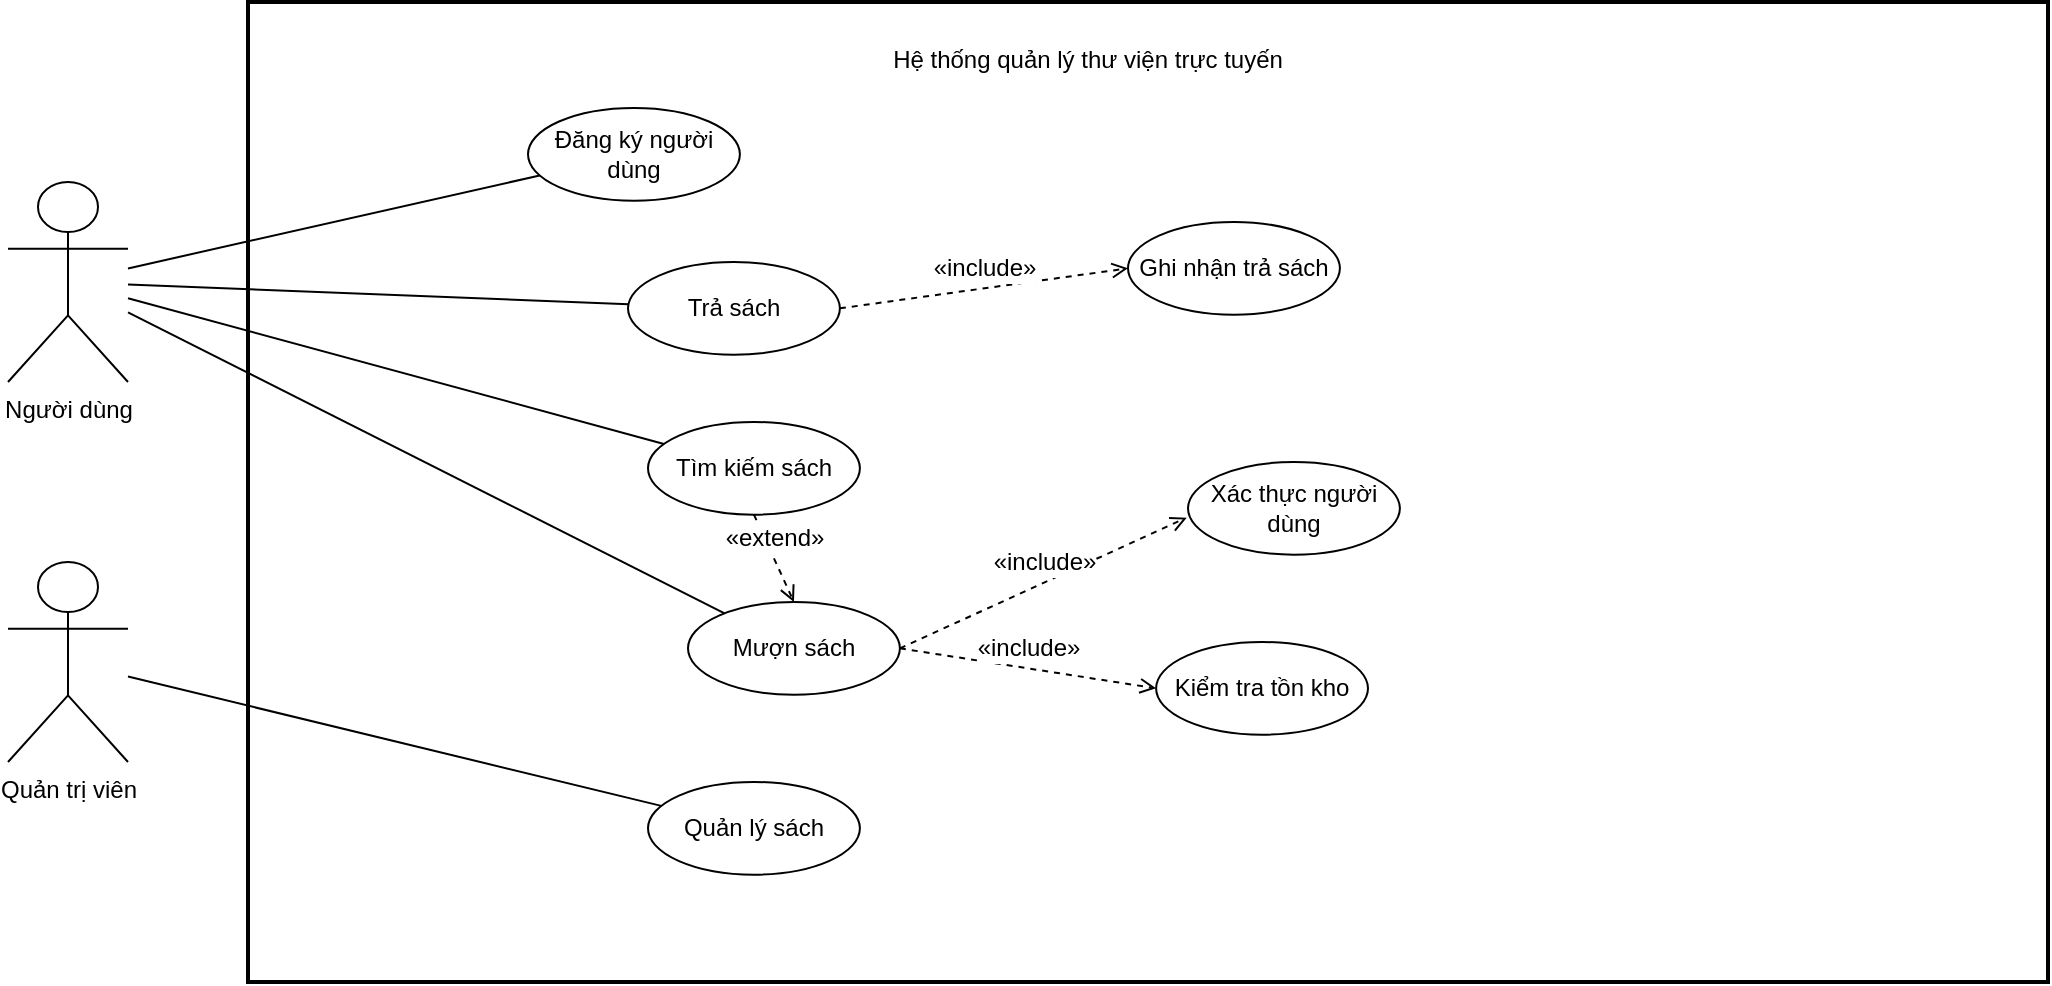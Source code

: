 <mxfile version="28.2.8" pages="2">
  <diagram id="bai6_uc" name="Bai6_UseCase_ThuVien">
    <mxGraphModel dx="1281" dy="561" grid="1" gridSize="10" guides="1" tooltips="1" connect="1" arrows="1" fold="1" page="1" pageScale="1" pageWidth="1400" pageHeight="1200" math="0" shadow="0">
      <root>
        <mxCell id="0" />
        <mxCell id="1" parent="0" />
        <mxCell id="actor_user" value="Người dùng" style="shape=umlActor;verticalLabelPosition=bottom;verticalAlign=top;html=1;" parent="1" vertex="1">
          <mxGeometry x="70" y="200" width="60" height="100" as="geometry" />
        </mxCell>
        <mxCell id="actor_admin" value="Quản trị viên" style="shape=umlActor;verticalLabelPosition=bottom;verticalAlign=top;html=1;" parent="1" vertex="1">
          <mxGeometry x="70" y="390" width="60" height="100" as="geometry" />
        </mxCell>
        <mxCell id="sysBoundary" value="" style="shape=rectangle;whiteSpace=wrap;html=1;strokeWidth=2;rounded=0;" parent="1" vertex="1">
          <mxGeometry x="190" y="110" width="900" height="490" as="geometry" />
        </mxCell>
        <mxCell id="sysTitle" value="Hệ thống quản lý thư viện trực tuyến" style="text;html=1;align=center;verticalAlign=middle;whiteSpace=wrap;rounded=0;" parent="sysBoundary" vertex="1">
          <mxGeometry x="280" y="16.333" width="280" height="24.5" as="geometry" />
        </mxCell>
        <mxCell id="uc_dangky" value="Đăng ký người dùng" style="ellipse;whiteSpace=wrap;html=1;aspect=fixed;" parent="sysBoundary" vertex="1">
          <mxGeometry x="140" y="52.971" width="105.946" height="46.351" as="geometry" />
        </mxCell>
        <mxCell id="uc_timkiem" value="Tìm kiếm sách" style="ellipse;whiteSpace=wrap;html=1;aspect=fixed;" parent="sysBoundary" vertex="1">
          <mxGeometry x="200" y="209.999" width="105.946" height="46.351" as="geometry" />
        </mxCell>
        <mxCell id="uc_muon" value="Mượn sách" style="ellipse;whiteSpace=wrap;html=1;aspect=fixed;" parent="sysBoundary" vertex="1">
          <mxGeometry x="220" y="299.996" width="105.946" height="46.351" as="geometry" />
        </mxCell>
        <mxCell id="uc_tra" value="Trả sách" style="ellipse;whiteSpace=wrap;html=1;aspect=fixed;" parent="sysBoundary" vertex="1">
          <mxGeometry x="190" y="130.004" width="105.946" height="46.351" as="geometry" />
        </mxCell>
        <mxCell id="uc_quanly" value="Quản lý sách" style="ellipse;whiteSpace=wrap;html=1;aspect=fixed;" parent="sysBoundary" vertex="1">
          <mxGeometry x="200" y="389.997" width="105.946" height="46.351" as="geometry" />
        </mxCell>
        <mxCell id="uc_xacthuc" value="Xác thực người dùng" style="ellipse;whiteSpace=wrap;html=1;aspect=fixed;" parent="sysBoundary" vertex="1">
          <mxGeometry x="470" y="230.005" width="105.946" height="46.351" as="geometry" />
        </mxCell>
        <mxCell id="uc_kiemtra" value="Kiểm tra tồn kho" style="ellipse;whiteSpace=wrap;html=1;aspect=fixed;" parent="sysBoundary" vertex="1">
          <mxGeometry x="454.05" y="320.003" width="105.946" height="46.351" as="geometry" />
        </mxCell>
        <mxCell id="uc_ghinhantra" value="Ghi nhận trả sách" style="ellipse;whiteSpace=wrap;html=1;aspect=fixed;" parent="sysBoundary" vertex="1">
          <mxGeometry x="440" y="110.004" width="105.946" height="46.351" as="geometry" />
        </mxCell>
        <mxCell id="include_xacthuc_muon" value="«include»" style="endArrow=open;dashed=1;html=1;fontSize=12;labelBackgroundColor=#ffffff;exitX=1;exitY=0.5;exitDx=0;exitDy=0;entryX=-0.006;entryY=0.6;entryDx=0;entryDy=0;entryPerimeter=0;" parent="sysBoundary" source="uc_muon" target="uc_xacthuc" edge="1">
          <mxGeometry width="160" relative="1" as="geometry">
            <mxPoint x="400" y="387.917" as="sourcePoint" />
            <mxPoint x="800" y="191.917" as="targetPoint" />
            <mxPoint y="-10" as="offset" />
          </mxGeometry>
        </mxCell>
        <mxCell id="include_kiemtra_muon" value="«include»" style="endArrow=open;dashed=1;html=1;fontSize=12;labelBackgroundColor=#ffffff;exitX=1;exitY=0.5;exitDx=0;exitDy=0;entryX=0;entryY=0.5;entryDx=0;entryDy=0;" parent="sysBoundary" source="uc_muon" target="uc_kiemtra" edge="1">
          <mxGeometry width="160" relative="1" as="geometry">
            <mxPoint x="400" y="387.917" as="sourcePoint" />
            <mxPoint x="800" y="289.917" as="targetPoint" />
            <mxPoint y="-10" as="offset" />
          </mxGeometry>
        </mxCell>
        <mxCell id="include_ghinhantra_tra" value="«include»" style="endArrow=open;dashed=1;html=1;fontSize=12;labelBackgroundColor=#ffffff;exitX=1;exitY=0.5;exitDx=0;exitDy=0;entryX=0;entryY=0.5;entryDx=0;entryDy=0;" parent="sysBoundary" source="uc_tra" target="uc_ghinhantra" edge="1">
          <mxGeometry width="160" relative="1" as="geometry">
            <mxPoint x="400" y="485.917" as="sourcePoint" />
            <mxPoint x="800" y="387.917" as="targetPoint" />
            <mxPoint y="-10" as="offset" />
          </mxGeometry>
        </mxCell>
        <mxCell id="extend_timkiem_muon" value="«extend»" style="endArrow=open;dashed=1;html=1;fontSize=12;labelBackgroundColor=#ffffff;exitX=0.5;exitY=1;exitDx=0;exitDy=0;entryX=0.5;entryY=0;entryDx=0;entryDy=0;" parent="sysBoundary" source="uc_timkiem" target="uc_muon" edge="1">
          <mxGeometry width="160" relative="1" as="geometry">
            <mxPoint x="380" y="289.917" as="sourcePoint" />
            <mxPoint x="380" y="387.917" as="targetPoint" />
            <mxPoint y="-10" as="offset" />
          </mxGeometry>
        </mxCell>
        <mxCell id="assoc_user_dangky" style="endArrow=none;html=1;" parent="1" source="actor_user" target="uc_dangky" edge="1">
          <mxGeometry relative="1" as="geometry" />
        </mxCell>
        <mxCell id="assoc_user_timkiem" style="endArrow=none;html=1;" parent="1" source="actor_user" target="uc_timkiem" edge="1">
          <mxGeometry relative="1" as="geometry" />
        </mxCell>
        <mxCell id="assoc_user_muon" style="endArrow=none;html=1;" parent="1" source="actor_user" target="uc_muon" edge="1">
          <mxGeometry relative="1" as="geometry" />
        </mxCell>
        <mxCell id="assoc_user_tra" style="endArrow=none;html=1;" parent="1" source="actor_user" target="uc_tra" edge="1">
          <mxGeometry relative="1" as="geometry" />
        </mxCell>
        <mxCell id="assoc_admin_quanly" style="endArrow=none;html=1;" parent="1" source="actor_admin" target="uc_quanly" edge="1">
          <mxGeometry relative="1" as="geometry" />
        </mxCell>
      </root>
    </mxGraphModel>
  </diagram>
  <diagram id="bai6_cd" name="Bai6_ClassDiagram_ThuVien">
    <mxGraphModel dx="1422" dy="794" grid="1" gridSize="10" guides="1" tooltips="1" connect="1" arrows="1" fold="1" page="1" pageScale="1" pageWidth="1400" pageHeight="1200" math="0" shadow="0">
      <root>
        <mxCell id="0" />
        <mxCell id="1" parent="0" />
        <mxCell id="class_nguoidung" value="Người dùng" style="swimlane;fontStyle=1;align=center;verticalAlign=top;childLayout=stackLayout;horizontal=1;startSize=26;horizontalStack=0;resizeParent=1;resizeParentMax=0;resizeLast=0;collapsible=1;marginBottom=0;whiteSpace=wrap;html=1;" vertex="1" parent="1">
          <mxGeometry x="100" y="100" width="200" height="234" as="geometry" />
        </mxCell>
        <mxCell id="attr_nguoidung_1" value="- maNguoiDung: String" style="text;strokeColor=none;fillColor=none;align=left;verticalAlign=top;spacingLeft=4;spacingRight=4;overflow=hidden;rotatable=0;points=[[0,0.5],[1,0.5]];portConstraint=eastwest;whiteSpace=wrap;html=1;" vertex="1" parent="class_nguoidung">
          <mxGeometry y="26" width="200" height="26" as="geometry" />
        </mxCell>
        <mxCell id="attr_nguoidung_2" value="- hoTen: String" style="text;strokeColor=none;fillColor=none;align=left;verticalAlign=top;spacingLeft=4;spacingRight=4;overflow=hidden;rotatable=0;points=[[0,0.5],[1,0.5]];portConstraint=eastwest;whiteSpace=wrap;html=1;" vertex="1" parent="class_nguoidung">
          <mxGeometry y="52" width="200" height="26" as="geometry" />
        </mxCell>
        <mxCell id="attr_nguoidung_3" value="- email: String" style="text;strokeColor=none;fillColor=none;align=left;verticalAlign=top;spacingLeft=4;spacingRight=4;overflow=hidden;rotatable=0;points=[[0,0.5],[1,0.5]];portConstraint=eastwest;whiteSpace=wrap;html=1;" vertex="1" parent="class_nguoidung">
          <mxGeometry y="78" width="200" height="26" as="geometry" />
        </mxCell>
        <mxCell id="attr_nguoidung_4" value="- soDienThoai: String" style="text;strokeColor=none;fillColor=none;align=left;verticalAlign=top;spacingLeft=4;spacingRight=4;overflow=hidden;rotatable=0;points=[[0,0.5],[1,0.5]];portConstraint=eastwest;whiteSpace=wrap;html=1;" vertex="1" parent="class_nguoidung">
          <mxGeometry y="104" width="200" height="26" as="geometry" />
        </mxCell>
        <mxCell id="line_nguoidung" value="" style="line;strokeWidth=1;fillColor=none;align=left;verticalAlign=middle;spacingTop=-1;spacingLeft=3;spacingRight=3;rotatable=0;labelPosition=right;points=[];portConstraint=eastwest;strokeColor=inherit;" vertex="1" parent="class_nguoidung">
          <mxGeometry y="130" width="200" height="8" as="geometry" />
        </mxCell>
        <mxCell id="method_nguoidung_1" value="+ timKiemSach(): void" style="text;strokeColor=none;fillColor=none;align=left;verticalAlign=top;spacingLeft=4;spacingRight=4;overflow=hidden;rotatable=0;points=[[0,0.5],[1,0.5]];portConstraint=eastwest;whiteSpace=wrap;html=1;" vertex="1" parent="class_nguoidung">
          <mxGeometry y="138" width="200" height="26" as="geometry" />
        </mxCell>
        <mxCell id="method_nguoidung_2" value="+ muonSach(): boolean" style="text;strokeColor=none;fillColor=none;align=left;verticalAlign=top;spacingLeft=4;spacingRight=4;overflow=hidden;rotatable=0;points=[[0,0.5],[1,0.5]];portConstraint=eastwest;whiteSpace=wrap;html=1;" vertex="1" parent="class_nguoidung">
          <mxGeometry y="164" width="200" height="26" as="geometry" />
        </mxCell>
        <mxCell id="method_nguoidung_3" value="+ traSach(): boolean" style="text;strokeColor=none;fillColor=none;align=left;verticalAlign=top;spacingLeft=4;spacingRight=4;overflow=hidden;rotatable=0;points=[[0,0.5],[1,0.5]];portConstraint=eastwest;whiteSpace=wrap;html=1;" vertex="1" parent="class_nguoidung">
          <mxGeometry y="190" width="200" height="26" as="geometry" />
        </mxCell>
        <mxCell id="method_nguoidung_4" value="+ xemLichSuMuon(): void" style="text;strokeColor=none;fillColor=none;align=left;verticalAlign=top;spacingLeft=4;spacingRight=4;overflow=hidden;rotatable=0;points=[[0,0.5],[1,0.5]];portConstraint=eastwest;whiteSpace=wrap;html=1;" vertex="1" parent="class_nguoidung">
          <mxGeometry y="216" width="200" height="26" as="geometry" />
        </mxCell>
        <mxCell id="class_sach" value="Sách" style="swimlane;fontStyle=1;align=center;verticalAlign=top;childLayout=stackLayout;horizontal=1;startSize=26;horizontalStack=0;resizeParent=1;resizeParentMax=0;resizeLast=0;collapsible=1;marginBottom=0;whiteSpace=wrap;html=1;" vertex="1" parent="1">
          <mxGeometry x="400" y="100" width="200" height="182" as="geometry" />
        </mxCell>
        <mxCell id="attr_sach_1" value="- maSach: String" style="text;strokeColor=none;fillColor=none;align=left;verticalAlign=top;spacingLeft=4;spacingRight=4;overflow=hidden;rotatable=0;points=[[0,0.5],[1,0.5]];portConstraint=eastwest;whiteSpace=wrap;html=1;" vertex="1" parent="class_sach">
          <mxGeometry y="26" width="200" height="26" as="geometry" />
        </mxCell>
        <mxCell id="attr_sach_2" value="- tenSach: String" style="text;strokeColor=none;fillColor=none;align=left;verticalAlign=top;spacingLeft=4;spacingRight=4;overflow=hidden;rotatable=0;points=[[0,0.5],[1,0.5]];portConstraint=eastwest;whiteSpace=wrap;html=1;" vertex="1" parent="class_sach">
          <mxGeometry y="52" width="200" height="26" as="geometry" />
        </mxCell>
        <mxCell id="attr_sach_3" value="- tacGia: String" style="text;strokeColor=none;fillColor=none;align=left;verticalAlign=top;spacingLeft=4;spacingRight=4;overflow=hidden;rotatable=0;points=[[0,0.5],[1,0.5]];portConstraint=eastwest;whiteSpace=wrap;html=1;" vertex="1" parent="class_sach">
          <mxGeometry y="78" width="200" height="26" as="geometry" />
        </mxCell>
        <mxCell id="attr_sach_4" value="- soLuongConLai: int" style="text;strokeColor=none;fillColor=none;align=left;verticalAlign=top;spacingLeft=4;spacingRight=4;overflow=hidden;rotatable=0;points=[[0,0.5],[1,0.5]];portConstraint=eastwest;whiteSpace=wrap;html=1;" vertex="1" parent="class_sach">
          <mxGeometry y="104" width="200" height="26" as="geometry" />
        </mxCell>
        <mxCell id="line_sach" value="" style="line;strokeWidth=1;fillColor=none;align=left;verticalAlign=middle;spacingTop=-1;spacingLeft=3;spacingRight=3;rotatable=0;labelPosition=right;points=[];portConstraint=eastwest;strokeColor=inherit;" vertex="1" parent="class_sach">
          <mxGeometry y="130" width="200" height="8" as="geometry" />
        </mxCell>
        <mxCell id="method_sach_1" value="+ kiemTraTonKho(): boolean" style="text;strokeColor=none;fillColor=none;align=left;verticalAlign=top;spacingLeft=4;spacingRight=4;overflow=hidden;rotatable=0;points=[[0,0.5],[1,0.5]];portConstraint=eastwest;whiteSpace=wrap;html=1;" vertex="1" parent="class_sach">
          <mxGeometry y="138" width="200" height="26" as="geometry" />
        </mxCell>
        <mxCell id="method_sach_2" value="+ capNhatSoLuong(): void" style="text;strokeColor=none;fillColor=none;align=left;verticalAlign=top;spacingLeft=4;spacingRight=4;overflow=hidden;rotatable=0;points=[[0,0.5],[1,0.5]];portConstraint=eastwest;whiteSpace=wrap;html=1;" vertex="1" parent="class_sach">
          <mxGeometry y="164" width="200" height="26" as="geometry" />
        </mxCell>
        <mxCell id="class_phieumuon" value="Phiếu mượn" style="swimlane;fontStyle=1;align=center;verticalAlign=top;childLayout=stackLayout;horizontal=1;startSize=26;horizontalStack=0;resizeParent=1;resizeParentMax=0;resizeLast=0;collapsible=1;marginBottom=0;whiteSpace=wrap;html=1;" vertex="1" parent="1">
          <mxGeometry x="100" y="400" width="200" height="182" as="geometry" />
        </mxCell>
        <mxCell id="attr_phieumuon_1" value="- maPhieuMuon: String" style="text;strokeColor=none;fillColor=none;align=left;verticalAlign=top;spacingLeft=4;spacingRight=4;overflow=hidden;rotatable=0;points=[[0,0.5],[1,0.5]];portConstraint=eastwest;whiteSpace=wrap;html=1;" vertex="1" parent="class_phieumuon">
          <mxGeometry y="26" width="200" height="26" as="geometry" />
        </mxCell>
        <mxCell id="attr_phieumuon_2" value="- ngayMuon: Date" style="text;strokeColor=none;fillColor=none;align=left;verticalAlign=top;spacingLeft=4;spacingRight=4;overflow=hidden;rotatable=0;points=[[0,0.5],[1,0.5]];portConstraint=eastwest;whiteSpace=wrap;html=1;" vertex="1" parent="class_phieumuon">
          <mxGeometry y="52" width="200" height="26" as="geometry" />
        </mxCell>
        <mxCell id="attr_phieumuon_3" value="- ngayHenTra: Date" style="text;strokeColor=none;fillColor=none;align=left;verticalAlign=top;spacingLeft=4;spacingRight=4;overflow=hidden;rotatable=0;points=[[0,0.5],[1,0.5]];portConstraint=eastwest;whiteSpace=wrap;html=1;" vertex="1" parent="class_phieumuon">
          <mxGeometry y="78" width="200" height="26" as="geometry" />
        </mxCell>
        <mxCell id="attr_phieumuon_4" value="- trangThai: String" style="text;strokeColor=none;fillColor=none;align=left;verticalAlign=top;spacingLeft=4;spacingRight=4;overflow=hidden;rotatable=0;points=[[0,0.5],[1,0.5]];portConstraint=eastwest;whiteSpace=wrap;html=1;" vertex="1" parent="class_phieumuon">
          <mxGeometry y="104" width="200" height="26" as="geometry" />
        </mxCell>
        <mxCell id="line_phieumuon" value="" style="line;strokeWidth=1;fillColor=none;align=left;verticalAlign=middle;spacingTop=-1;spacingLeft=3;spacingRight=3;rotatable=0;labelPosition=right;points=[];portConstraint=eastwest;strokeColor=inherit;" vertex="1" parent="class_phieumuon">
          <mxGeometry y="130" width="200" height="8" as="geometry" />
        </mxCell>
        <mxCell id="method_phieumuon_1" value="+ taoPhieuMuon(): boolean" style="text;strokeColor=none;fillColor=none;align=left;verticalAlign=top;spacingLeft=4;spacingRight=4;overflow=hidden;rotatable=0;points=[[0,0.5],[1,0.5]];portConstraint=eastwest;whiteSpace=wrap;html=1;" vertex="1" parent="class_phieumuon">
          <mxGeometry y="138" width="200" height="26" as="geometry" />
        </mxCell>
        <mxCell id="method_phieumuon_2" value="+ capNhatTrangThai(): void" style="text;strokeColor=none;fillColor=none;align=left;verticalAlign=top;spacingLeft=4;spacingRight=4;overflow=hidden;rotatable=0;points=[[0,0.5],[1,0.5]];portConstraint=eastwest;whiteSpace=wrap;html=1;" vertex="1" parent="class_phieumuon">
          <mxGeometry y="164" width="200" height="26" as="geometry" />
        </mxCell>
        <mxCell id="class_chitietmuon" value="Chi tiết mượn" style="swimlane;fontStyle=1;align=center;verticalAlign=top;childLayout=stackLayout;horizontal=1;startSize=26;horizontalStack=0;resizeParent=1;resizeParentMax=0;resizeLast=0;collapsible=1;marginBottom=0;whiteSpace=wrap;html=1;" vertex="1" parent="1">
          <mxGeometry x="400" y="400" width="200" height="104" as="geometry" />
        </mxCell>
        <mxCell id="attr_chitietmuon_1" value="- maChiTiet: String" style="text;strokeColor=none;fillColor=none;align=left;verticalAlign=top;spacingLeft=4;spacingRight=4;overflow=hidden;rotatable=0;points=[[0,0.5],[1,0.5]];portConstraint=eastwest;whiteSpace=wrap;html=1;" vertex="1" parent="class_chitietmuon">
          <mxGeometry y="26" width="200" height="26" as="geometry" />
        </mxCell>
        <mxCell id="attr_chitietmuon_2" value="- soLuong: int" style="text;strokeColor=none;fillColor=none;align=left;verticalAlign=top;spacingLeft=4;spacingRight=4;overflow=hidden;rotatable=0;points=[[0,0.5],[1,0.5]];portConstraint=eastwest;whiteSpace=wrap;html=1;" vertex="1" parent="class_chitietmuon">
          <mxGeometry y="52" width="200" height="26" as="geometry" />
        </mxCell>
        <mxCell id="line_chitietmuon" value="" style="line;strokeWidth=1;fillColor=none;align=left;verticalAlign=middle;spacingTop=-1;spacingLeft=3;spacingRight=3;rotatable=0;labelPosition=right;points=[];portConstraint=eastwest;strokeColor=inherit;" vertex="1" parent="class_chitietmuon">
          <mxGeometry y="78" width="200" height="8" as="geometry" />
        </mxCell>
        <mxCell id="method_chitietmuon_1" value="+ themChiTiet(): boolean" style="text;strokeColor=none;fillColor=none;align=left;verticalAlign=top;spacingLeft=4;spacingRight=4;overflow=hidden;rotatable=0;points=[[0,0.5],[1,0.5]];portConstraint=eastwest;whiteSpace=wrap;html=1;" vertex="1" parent="class_chitietmuon">
          <mxGeometry y="86" width="200" height="26" as="geometry" />
        </mxCell>
        <mxCell id="class_quantrivien" value="Quản trị viên" style="swimlane;fontStyle=1;align=center;verticalAlign=top;childLayout=stackLayout;horizontal=1;startSize=26;horizontalStack=0;resizeParent=1;resizeParentMax=0;resizeLast=0;collapsible=1;marginBottom=0;whiteSpace=wrap;html=1;" vertex="1" parent="1">
          <mxGeometry x="700" y="100" width="200" height="208" as="geometry" />
        </mxCell>
        <mxCell id="attr_quantrivien_1" value="- maAdmin: String" style="text;strokeColor=none;fillColor=none;align=left;verticalAlign=top;spacingLeft=4;spacingRight=4;overflow=hidden;rotatable=0;points=[[0,0.5],[1,0.5]];portConstraint=eastwest;whiteSpace=wrap;html=1;" vertex="1" parent="class_quantrivien">
          <mxGeometry y="26" width="200" height="26" as="geometry" />
        </mxCell>
        <mxCell id="attr_quantrivien_2" value="- tenAdmin: String" style="text;strokeColor=none;fillColor=none;align=left;verticalAlign=top;spacingLeft=4;spacingRight=4;overflow=hidden;rotatable=0;points=[[0,0.5],[1,0.5]];portConstraint=eastwest;whiteSpace=wrap;html=1;" vertex="1" parent="class_quantrivien">
          <mxGeometry y="52" width="200" height="26" as="geometry" />
        </mxCell>
        <mxCell id="attr_quantrivien_3" value="- quyenHan: String" style="text;strokeColor=none;fillColor=none;align=left;verticalAlign=top;spacingLeft=4;spacingRight=4;overflow=hidden;rotatable=0;points=[[0,0.5],[1,0.5]];portConstraint=eastwest;whiteSpace=wrap;html=1;" vertex="1" parent="class_quantrivien">
          <mxGeometry y="78" width="200" height="26" as="geometry" />
        </mxCell>
        <mxCell id="line_quantrivien" value="" style="line;strokeWidth=1;fillColor=none;align=left;verticalAlign=middle;spacingTop=-1;spacingLeft=3;spacingRight=3;rotatable=0;labelPosition=right;points=[];portConstraint=eastwest;strokeColor=inherit;" vertex="1" parent="class_quantrivien">
          <mxGeometry y="104" width="200" height="8" as="geometry" />
        </mxCell>
        <mxCell id="method_quantrivien_1" value="+ themSach(): boolean" style="text;strokeColor=none;fillColor=none;align=left;verticalAlign=top;spacingLeft=4;spacingRight=4;overflow=hidden;rotatable=0;points=[[0,0.5],[1,0.5]];portConstraint=eastwest;whiteSpace=wrap;html=1;" vertex="1" parent="class_quantrivien">
          <mxGeometry y="112" width="200" height="26" as="geometry" />
        </mxCell>
        <mxCell id="method_quantrivien_2" value="+ suaSach(): boolean" style="text;strokeColor=none;fillColor=none;align=left;verticalAlign=top;spacingLeft=4;spacingRight=4;overflow=hidden;rotatable=0;points=[[0,0.5],[1,0.5]];portConstraint=eastwest;whiteSpace=wrap;html=1;" vertex="1" parent="class_quantrivien">
          <mxGeometry y="138" width="200" height="26" as="geometry" />
        </mxCell>
        <mxCell id="method_quantrivien_3" value="+ xoaSach(): boolean" style="text;strokeColor=none;fillColor=none;align=left;verticalAlign=top;spacingLeft=4;spacingRight=4;overflow=hidden;rotatable=0;points=[[0,0.5],[1,0.5]];portConstraint=eastwest;whiteSpace=wrap;html=1;" vertex="1" parent="class_quantrivien">
          <mxGeometry y="164" width="200" height="26" as="geometry" />
        </mxCell>
        <mxCell id="method_quantrivien_4" value="+ xemDanhSachSach(): void" style="text;strokeColor=none;fillColor=none;align=left;verticalAlign=top;spacingLeft=4;spacingRight=4;overflow=hidden;rotatable=0;points=[[0,0.5],[1,0.5]];portConstraint=eastwest;whiteSpace=wrap;html=1;" vertex="1" parent="class_quantrivien">
          <mxGeometry y="190" width="200" height="26" as="geometry" />
        </mxCell>
        <mxCell id="rel_nguoidung_phieumuon" value="" style="endArrow=block;endSize=16;endFill=0;html=1;rounded=0;exitX=0.5;exitY=1;exitDx=0;exitDy=0;entryX=0.5;entryY=0;entryDx=0;entryDy=0;" parent="1" source="class_nguoidung" target="class_phieumuon" edge="1">
          <mxGeometry width="160" relative="1" as="geometry">
            <mxPoint x="220" y="360" as="sourcePoint" />
            <mxPoint x="220" y="480" as="targetPoint" />
          </mxGeometry>
        </mxCell>
        <mxCell id="label_nguoidung_phieumuon" value="1" style="edgeLabel;html=1;align=center;verticalAlign=middle;resizable=0;points=[];" parent="rel_nguoidung_phieumuon" vertex="1" connectable="0">
          <mxGeometry x="-0.2" y="1" relative="1" as="geometry">
            <mxPoint x="15" y="-5" as="offset" />
          </mxGeometry>
        </mxCell>
        <mxCell id="label_nguoidung_phieumuon_multi" value="*" style="edgeLabel;html=1;align=center;verticalAlign=middle;resizable=0;points=[];" parent="rel_nguoidung_phieumuon" vertex="1" connectable="0">
          <mxGeometry x="-0.1" y="-1" relative="1" as="geometry">
            <mxPoint x="25" y="-5" as="offset" />
          </mxGeometry>
        </mxCell>
        <mxCell id="rel_phieumuon_chitietmuon" value="" style="endArrow=diamond;endSize=16;endFill=0;html=1;rounded=0;exitX=1;exitY=0.5;exitDx=0;exitDy=0;entryX=0;entryY=0.5;entryDx=0;entryDy=0;" parent="1" source="class_phieumuon" target="class_chitietmuon" edge="1">
          <mxGeometry width="160" relative="1" as="geometry">
            <mxPoint x="340" y="600" as="sourcePoint" />
            <mxPoint x="480" y="570" as="targetPoint" />
          </mxGeometry>
        </mxCell>
        <mxCell id="label_phieumuon_chitietmuon" value="1" style="edgeLabel;html=1;align=center;verticalAlign=middle;resizable=0;points=[];" parent="rel_phieumuon_chitietmuon" vertex="1" connectable="0">
          <mxGeometry x="-0.2" y="1" relative="1" as="geometry">
            <mxPoint x="-15" y="-5" as="offset" />
          </mxGeometry>
        </mxCell>
        <mxCell id="label_phieumuon_chitietmuon_multi" value="1..*" style="edgeLabel;html=1;align=center;verticalAlign=middle;resizable=0;points=[];" parent="rel_phieumuon_chitietmuon" vertex="1" connectable="0">
          <mxGeometry x="-0.1" y="-1" relative="1" as="geometry">
            <mxPoint x="25" y="-5" as="offset" />
          </mxGeometry>
        </mxCell>
        <mxCell id="rel_chitietmuon_sach" value="" style="endArrow=block;endSize=16;endFill=0;html=1;rounded=0;exitX=0.5;exitY=0;exitDx=0;exitDy=0;entryX=0.5;entryY=1;entryDx=0;entryDy=0;" parent="1" source="class_chitietmuon" target="class_sach" edge="1">
          <mxGeometry width="160" relative="1" as="geometry">
            <mxPoint x="600" y="480" as="sourcePoint" />
            <mxPoint x="600" y="360" as="targetPoint" />
          </mxGeometry>
        </mxCell>
        <mxCell id="label_chitietmuon_sach" value="*" style="edgeLabel;html=1;align=center;verticalAlign=middle;resizable=0;points=[];" parent="rel_chitietmuon_sach" vertex="1" connectable="0">
          <mxGeometry x="-0.2" y="1" relative="1" as="geometry">
            <mxPoint x="15" y="-5" as="offset" />
          </mxGeometry>
        </mxCell>
        <mxCell id="label_chitietmuon_sach_multi" value="1" style="edgeLabel;html=1;align=center;verticalAlign=middle;resizable=0;points=[];" parent="rel_chitietmuon_sach" vertex="1" connectable="0">
          <mxGeometry x="-0.1" y="-1" relative="1" as="geometry">
            <mxPoint x="25" y="-5" as="offset" />
          </mxGeometry>
        </mxCell>
        <mxCell id="rel_quantrivien_sach" value="" style="endArrow=block;endSize=16;endFill=0;html=1;rounded=0;exitX=0;exitY=0.5;exitDx=0;exitDy=0;entryX=1;entryY=0.5;entryDx=0;entryDy=0;" parent="1" source="class_quantrivien" target="class_sach" edge="1">
          <mxGeometry width="160" relative="1" as="geometry">
            <mxPoint x="860" y="220" as="sourcePoint" />
            <mxPoint x="720" y="230" as="targetPoint" />
          </mxGeometry>
        </mxCell>
        <mxCell id="label_quantrivien_sach" value="1" style="edgeLabel;html=1;align=center;verticalAlign=middle;resizable=0;points=[];" parent="rel_quantrivien_sach" vertex="1" connectable="0">
          <mxGeometry x="-0.2" y="1" relative="1" as="geometry">
            <mxPoint x="-15" y="-5" as="offset" />
          </mxGeometry>
        </mxCell>
        <mxCell id="label_quantrivien_sach_multi" value="*" style="edgeLabel;html=1;align=center;verticalAlign=middle;resizable=0;points=[];" parent="rel_quantrivien_sach" vertex="1" connectable="0">
          <mxGeometry x="-0.1" y="-1" relative="1" as="geometry">
            <mxPoint x="25" y="-5" as="offset" />
          </mxGeometry>
        </mxCell>
      </root>
    </mxGraphModel>
  </diagram>
</mxfile>
